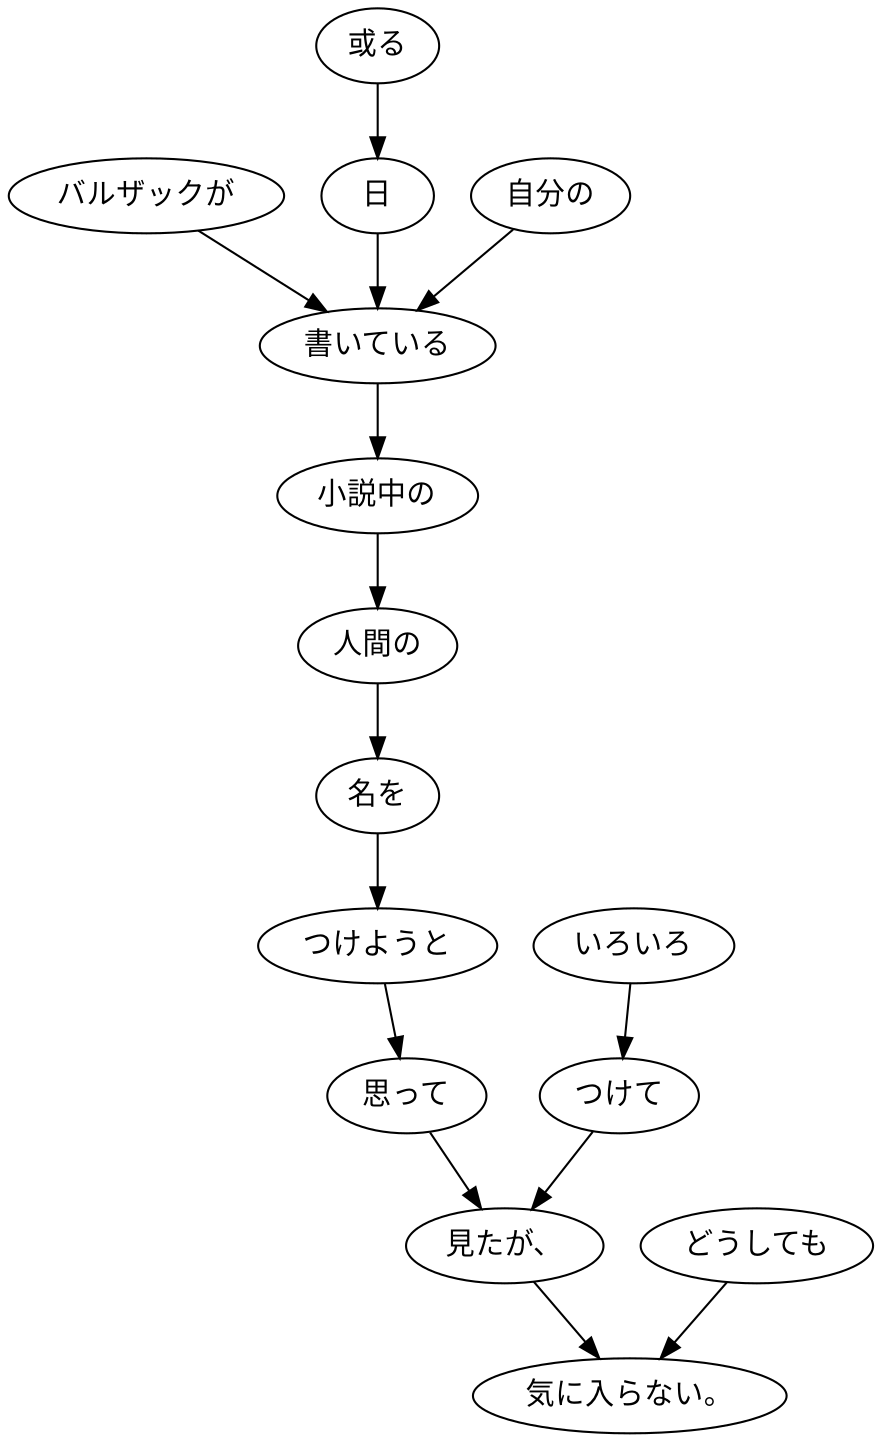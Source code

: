 digraph graph550 {
	node0 [label="バルザックが"];
	node1 [label="或る"];
	node2 [label="日"];
	node3 [label="自分の"];
	node4 [label="書いている"];
	node5 [label="小説中の"];
	node6 [label="人間の"];
	node7 [label="名を"];
	node8 [label="つけようと"];
	node9 [label="思って"];
	node10 [label="いろいろ"];
	node11 [label="つけて"];
	node12 [label="見たが、"];
	node13 [label="どうしても"];
	node14 [label="気に入らない。"];
	node0 -> node4;
	node1 -> node2;
	node2 -> node4;
	node3 -> node4;
	node4 -> node5;
	node5 -> node6;
	node6 -> node7;
	node7 -> node8;
	node8 -> node9;
	node9 -> node12;
	node10 -> node11;
	node11 -> node12;
	node12 -> node14;
	node13 -> node14;
}
